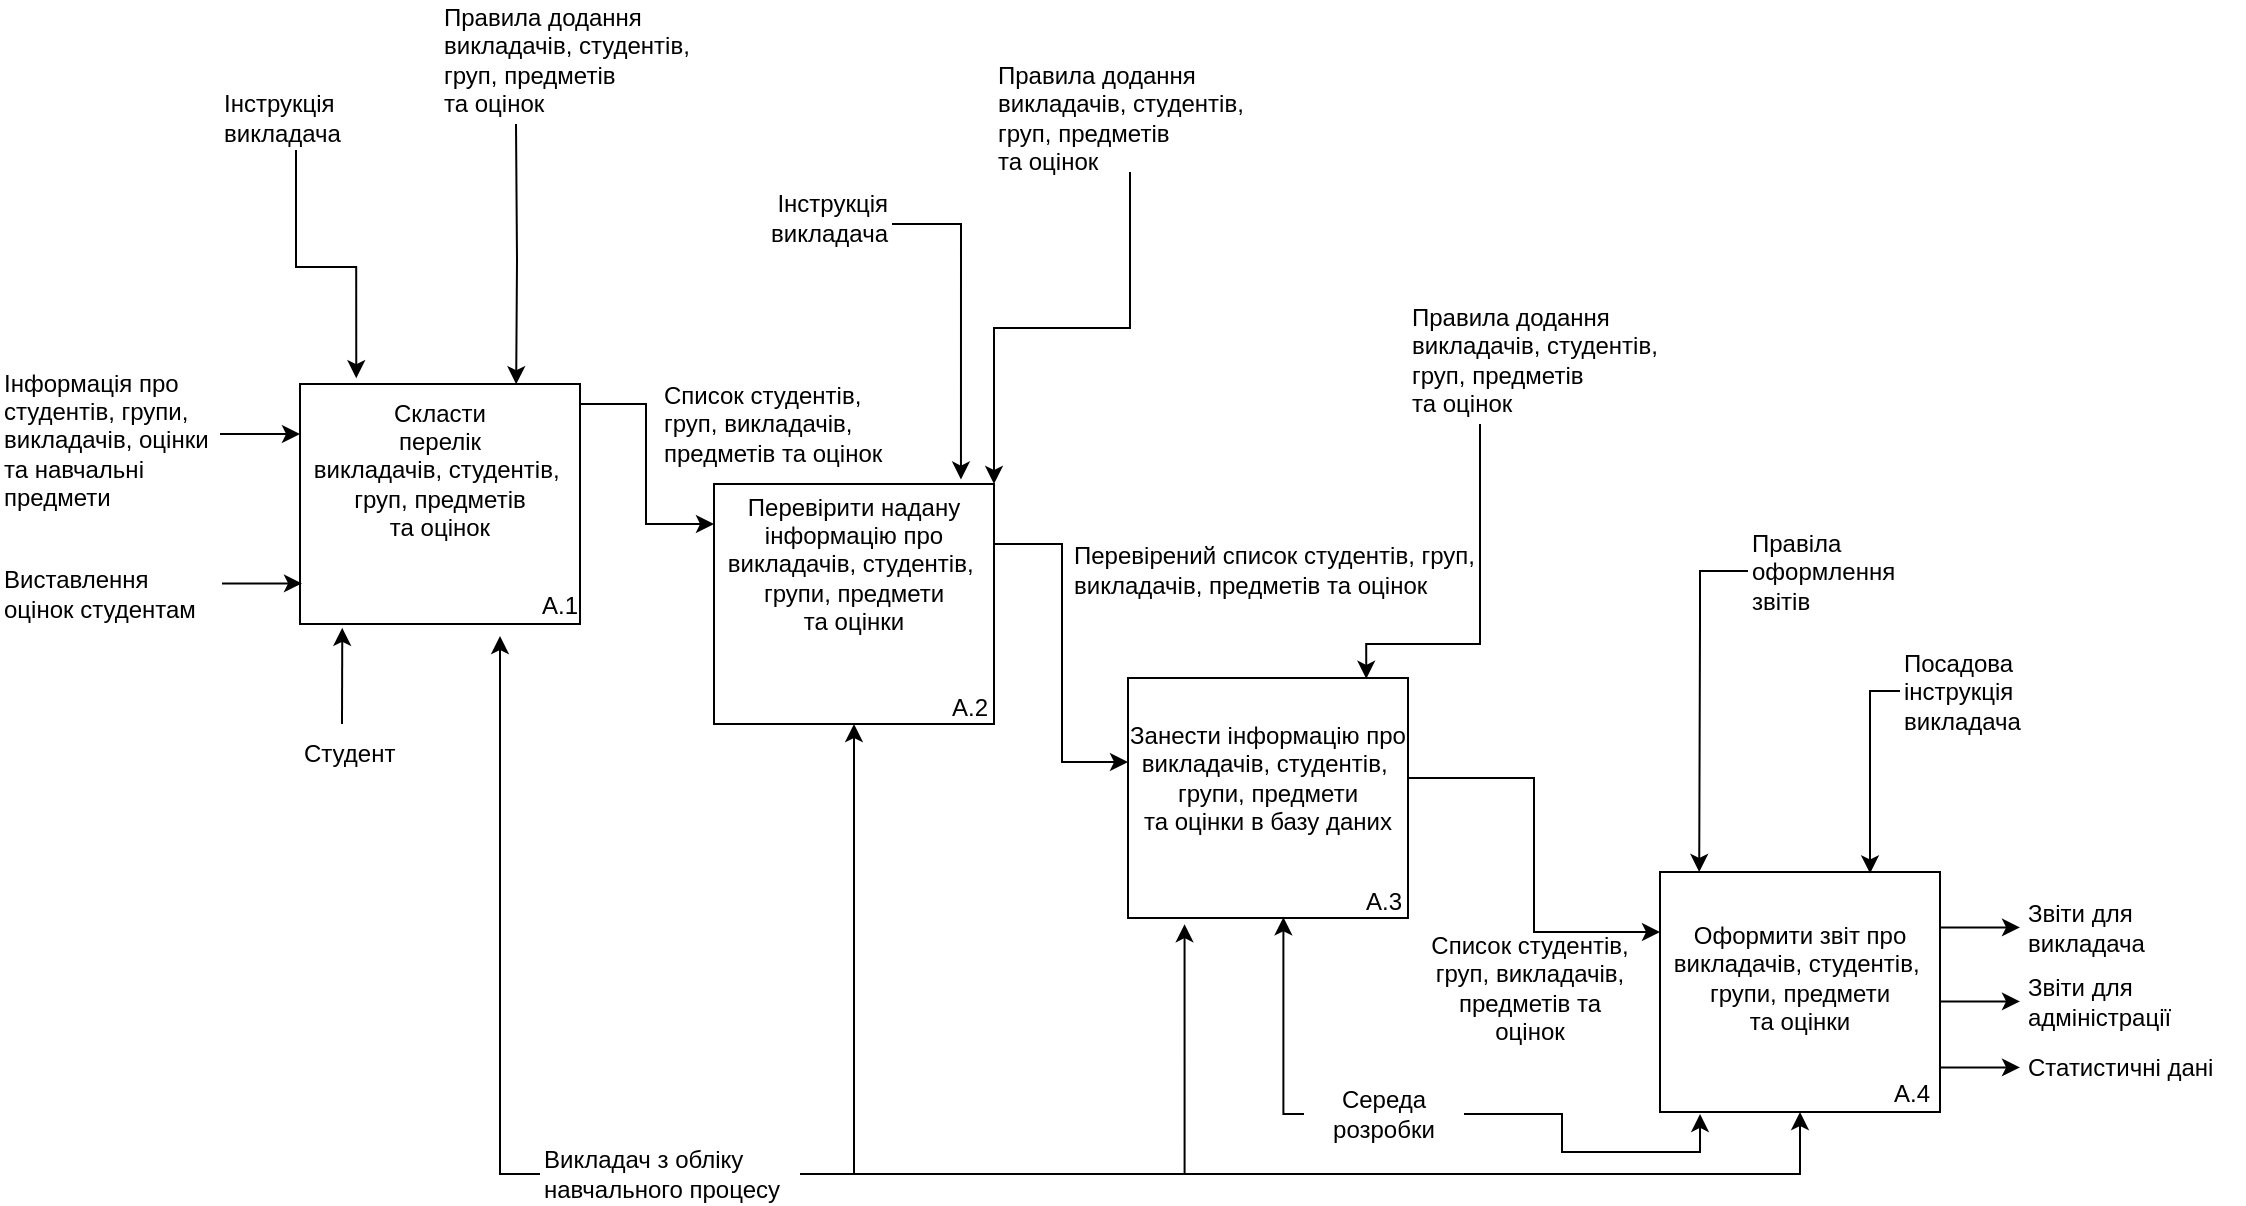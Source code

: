 <mxfile version="21.3.3" type="device">
  <diagram name="Сторінка-1" id="kl36Wdh-Y95LG7sr6SF0">
    <mxGraphModel dx="2123" dy="1446" grid="1" gridSize="10" guides="1" tooltips="1" connect="1" arrows="1" fold="1" page="1" pageScale="1" pageWidth="1169" pageHeight="827" math="0" shadow="0">
      <root>
        <mxCell id="0" />
        <mxCell id="1" parent="0" />
        <mxCell id="0Z3TNYrJnA42NZEzYTIk-2" value="" style="rounded=0;whiteSpace=wrap;html=1;" parent="1" vertex="1">
          <mxGeometry x="120" y="190" width="140" height="120" as="geometry" />
        </mxCell>
        <mxCell id="0Z3TNYrJnA42NZEzYTIk-3" value="A.1" style="text;html=1;strokeColor=none;fillColor=none;align=center;verticalAlign=middle;whiteSpace=wrap;rounded=0;" parent="1" vertex="1">
          <mxGeometry x="220" y="286" width="60" height="30" as="geometry" />
        </mxCell>
        <mxCell id="0Z3TNYrJnA42NZEzYTIk-33" style="edgeStyle=orthogonalEdgeStyle;rounded=0;orthogonalLoop=1;jettySize=auto;html=1;entryX=0;entryY=0.25;entryDx=0;entryDy=0;" parent="1" source="0Z3TNYrJnA42NZEzYTIk-4" target="0Z3TNYrJnA42NZEzYTIk-7" edge="1">
          <mxGeometry relative="1" as="geometry">
            <Array as="points">
              <mxPoint x="293" y="200" />
              <mxPoint x="293" y="260" />
            </Array>
          </mxGeometry>
        </mxCell>
        <mxCell id="0Z3TNYrJnA42NZEzYTIk-4" value="Cкласти&lt;br&gt;перелік&lt;br&gt;викладачів, студентів,&amp;nbsp;&lt;br&gt;груп, предметів&lt;br&gt;та оцінок" style="text;html=1;strokeColor=none;fillColor=none;align=center;verticalAlign=middle;whiteSpace=wrap;rounded=0;" parent="1" vertex="1">
          <mxGeometry x="120" y="195" width="140" height="75" as="geometry" />
        </mxCell>
        <mxCell id="0Z3TNYrJnA42NZEzYTIk-6" value="" style="rounded=0;whiteSpace=wrap;html=1;" parent="1" vertex="1">
          <mxGeometry x="327" y="240" width="140" height="120" as="geometry" />
        </mxCell>
        <mxCell id="0Z3TNYrJnA42NZEzYTIk-7" value="Перевірити надану інформацію про&lt;br&gt;викладачів, студентів,&amp;nbsp;&lt;br&gt;групи, предмети&lt;br&gt;та оцінки" style="text;html=1;strokeColor=none;fillColor=none;align=center;verticalAlign=middle;whiteSpace=wrap;rounded=0;" parent="1" vertex="1">
          <mxGeometry x="327" y="240" width="140" height="80" as="geometry" />
        </mxCell>
        <mxCell id="0Z3TNYrJnA42NZEzYTIk-8" value="A.2" style="text;html=1;strokeColor=none;fillColor=none;align=center;verticalAlign=middle;whiteSpace=wrap;rounded=0;" parent="1" vertex="1">
          <mxGeometry x="425" y="337" width="60" height="30" as="geometry" />
        </mxCell>
        <mxCell id="0Z3TNYrJnA42NZEzYTIk-9" value="" style="rounded=0;whiteSpace=wrap;html=1;" parent="1" vertex="1">
          <mxGeometry x="534" y="337" width="140" height="120" as="geometry" />
        </mxCell>
        <mxCell id="0Z3TNYrJnA42NZEzYTIk-45" style="edgeStyle=orthogonalEdgeStyle;rounded=0;orthogonalLoop=1;jettySize=auto;html=1;entryX=0;entryY=0.25;entryDx=0;entryDy=0;" parent="1" source="0Z3TNYrJnA42NZEzYTIk-10" target="0Z3TNYrJnA42NZEzYTIk-22" edge="1">
          <mxGeometry relative="1" as="geometry" />
        </mxCell>
        <mxCell id="0Z3TNYrJnA42NZEzYTIk-10" value="Занести інформацію про&lt;br&gt;викладачів, студентів,&amp;nbsp;&lt;br&gt;групи, предмети&lt;br&gt;та оцінки в базу даних" style="text;html=1;strokeColor=none;fillColor=none;align=center;verticalAlign=middle;whiteSpace=wrap;rounded=0;" parent="1" vertex="1">
          <mxGeometry x="534" y="337" width="140" height="100" as="geometry" />
        </mxCell>
        <mxCell id="0Z3TNYrJnA42NZEzYTIk-11" value="A.3" style="text;html=1;strokeColor=none;fillColor=none;align=center;verticalAlign=middle;whiteSpace=wrap;rounded=0;" parent="1" vertex="1">
          <mxGeometry x="632" y="434" width="60" height="30" as="geometry" />
        </mxCell>
        <mxCell id="0Z3TNYrJnA42NZEzYTIk-17" value="Список студентів, груп, викладачів, предметів та оцінок" style="text;html=1;strokeColor=none;fillColor=none;align=left;verticalAlign=middle;whiteSpace=wrap;rounded=0;" parent="1" vertex="1">
          <mxGeometry x="300" y="195" width="130" height="30" as="geometry" />
        </mxCell>
        <mxCell id="0Z3TNYrJnA42NZEzYTIk-18" value="" style="endArrow=classic;html=1;rounded=0;entryX=0;entryY=1;entryDx=0;entryDy=0;" parent="1" edge="1">
          <mxGeometry width="50" height="50" relative="1" as="geometry">
            <mxPoint x="80" y="215" as="sourcePoint" />
            <mxPoint x="120" y="215" as="targetPoint" />
          </mxGeometry>
        </mxCell>
        <mxCell id="0Z3TNYrJnA42NZEzYTIk-19" value="&lt;div style=&quot;font-size: 12px;&quot;&gt;Інформація про студентів, групи, викладачів, оцінки та навчальні предмети&lt;/div&gt;" style="text;strokeColor=none;fillColor=none;align=left;verticalAlign=middle;whiteSpace=wrap;rounded=0;shadow=0;fontStyle=0;html=1;fontSize=12;spacingTop=0;" parent="1" vertex="1">
          <mxGeometry x="-30" y="180" width="110" height="75" as="geometry" />
        </mxCell>
        <mxCell id="0Z3TNYrJnA42NZEzYTIk-20" value="" style="endArrow=classic;html=1;rounded=0;entryX=0;entryY=1;entryDx=0;entryDy=0;" parent="1" edge="1">
          <mxGeometry width="50" height="50" relative="1" as="geometry">
            <mxPoint x="81" y="289.69" as="sourcePoint" />
            <mxPoint x="121" y="289.69" as="targetPoint" />
          </mxGeometry>
        </mxCell>
        <mxCell id="0Z3TNYrJnA42NZEzYTIk-21" value="&lt;div style=&quot;font-size: 12px;&quot;&gt;Виставлення оцінок студентам&lt;/div&gt;" style="text;strokeColor=none;fillColor=none;align=left;verticalAlign=middle;whiteSpace=wrap;rounded=0;shadow=0;fontStyle=0;html=1;fontSize=12;spacingTop=0;" parent="1" vertex="1">
          <mxGeometry x="-30" y="280" width="110" height="30" as="geometry" />
        </mxCell>
        <mxCell id="0Z3TNYrJnA42NZEzYTIk-22" value="" style="rounded=0;whiteSpace=wrap;html=1;" parent="1" vertex="1">
          <mxGeometry x="800" y="434" width="140" height="120" as="geometry" />
        </mxCell>
        <mxCell id="0Z3TNYrJnA42NZEzYTIk-23" value="Оформити звіт про&lt;br&gt;викладачів, студентів,&amp;nbsp;&lt;br&gt;групи, предмети&lt;br&gt;та оцінки" style="text;html=1;strokeColor=none;fillColor=none;align=center;verticalAlign=middle;whiteSpace=wrap;rounded=0;" parent="1" vertex="1">
          <mxGeometry x="800" y="437" width="140" height="100" as="geometry" />
        </mxCell>
        <mxCell id="0Z3TNYrJnA42NZEzYTIk-24" value="A.4" style="text;html=1;strokeColor=none;fillColor=none;align=center;verticalAlign=middle;whiteSpace=wrap;rounded=0;" parent="1" vertex="1">
          <mxGeometry x="896" y="530" width="60" height="30" as="geometry" />
        </mxCell>
        <mxCell id="0Z3TNYrJnA42NZEzYTIk-25" style="edgeStyle=orthogonalEdgeStyle;rounded=0;orthogonalLoop=1;jettySize=auto;html=1;entryX=0;entryY=0.25;entryDx=0;entryDy=0;" parent="1" edge="1">
          <mxGeometry relative="1" as="geometry">
            <mxPoint x="467" y="310" as="sourcePoint" />
            <mxPoint x="534" y="379" as="targetPoint" />
            <Array as="points">
              <mxPoint x="467" y="270" />
              <mxPoint x="501" y="270" />
              <mxPoint x="501" y="379" />
            </Array>
          </mxGeometry>
        </mxCell>
        <mxCell id="0Z3TNYrJnA42NZEzYTIk-27" value="" style="endArrow=classic;html=1;rounded=0;entryX=0;entryY=1;entryDx=0;entryDy=0;" parent="1" edge="1">
          <mxGeometry width="50" height="50" relative="1" as="geometry">
            <mxPoint x="940" y="531.69" as="sourcePoint" />
            <mxPoint x="980" y="531.69" as="targetPoint" />
          </mxGeometry>
        </mxCell>
        <mxCell id="0Z3TNYrJnA42NZEzYTIk-28" value="&lt;div style=&quot;font-size: 12px;&quot;&gt;Статистичні дані&lt;/div&gt;" style="text;strokeColor=none;fillColor=none;align=left;verticalAlign=middle;whiteSpace=wrap;rounded=0;shadow=0;fontStyle=0;html=1;fontSize=12;spacingTop=0;" parent="1" vertex="1">
          <mxGeometry x="982" y="517" width="110" height="30" as="geometry" />
        </mxCell>
        <mxCell id="0Z3TNYrJnA42NZEzYTIk-29" value="" style="endArrow=classic;html=1;rounded=0;entryX=0;entryY=1;entryDx=0;entryDy=0;" parent="1" edge="1">
          <mxGeometry width="50" height="50" relative="1" as="geometry">
            <mxPoint x="940" y="461.69" as="sourcePoint" />
            <mxPoint x="980" y="461.69" as="targetPoint" />
          </mxGeometry>
        </mxCell>
        <mxCell id="0Z3TNYrJnA42NZEzYTIk-30" value="&lt;div style=&quot;font-size: 12px;&quot;&gt;Звіти для викладача&lt;/div&gt;" style="text;strokeColor=none;fillColor=none;align=left;verticalAlign=middle;whiteSpace=wrap;rounded=0;shadow=0;fontStyle=0;html=1;fontSize=12;spacingTop=0;" parent="1" vertex="1">
          <mxGeometry x="982" y="447" width="110" height="30" as="geometry" />
        </mxCell>
        <mxCell id="0Z3TNYrJnA42NZEzYTIk-60" style="edgeStyle=orthogonalEdgeStyle;rounded=0;orthogonalLoop=1;jettySize=auto;html=1;entryX=0.201;entryY=-0.024;entryDx=0;entryDy=0;entryPerimeter=0;" parent="1" source="0Z3TNYrJnA42NZEzYTIk-31" target="0Z3TNYrJnA42NZEzYTIk-2" edge="1">
          <mxGeometry relative="1" as="geometry" />
        </mxCell>
        <mxCell id="0Z3TNYrJnA42NZEzYTIk-31" value="&lt;div style=&quot;font-size: 12px;&quot;&gt;Інструкція&lt;/div&gt;&lt;div style=&quot;font-size: 12px;&quot;&gt;викладача&lt;/div&gt;" style="text;strokeColor=none;fillColor=none;align=left;verticalAlign=middle;whiteSpace=wrap;rounded=0;shadow=0;fontStyle=0;html=1;fontSize=12;spacingTop=0;" parent="1" vertex="1">
          <mxGeometry x="80" y="40" width="76" height="33" as="geometry" />
        </mxCell>
        <mxCell id="0Z3TNYrJnA42NZEzYTIk-34" value="&lt;div style=&quot;font-size: 12px;&quot;&gt;Студент&lt;/div&gt;" style="text;strokeColor=none;fillColor=none;align=left;verticalAlign=middle;whiteSpace=wrap;rounded=0;shadow=0;fontStyle=0;html=1;fontSize=12;spacingTop=0;" parent="1" vertex="1">
          <mxGeometry x="120" y="360" width="60" height="30" as="geometry" />
        </mxCell>
        <mxCell id="0Z3TNYrJnA42NZEzYTIk-35" value="" style="endArrow=classic;html=1;rounded=0;entryX=0.151;entryY=1.016;entryDx=0;entryDy=0;entryPerimeter=0;" parent="1" target="0Z3TNYrJnA42NZEzYTIk-2" edge="1">
          <mxGeometry width="50" height="50" relative="1" as="geometry">
            <mxPoint x="141" y="360" as="sourcePoint" />
            <mxPoint x="131" y="299.69" as="targetPoint" />
          </mxGeometry>
        </mxCell>
        <mxCell id="0Z3TNYrJnA42NZEzYTIk-37" style="edgeStyle=orthogonalEdgeStyle;rounded=0;orthogonalLoop=1;jettySize=auto;html=1;entryX=0;entryY=1;entryDx=0;entryDy=0;" parent="1" source="0Z3TNYrJnA42NZEzYTIk-36" target="0Z3TNYrJnA42NZEzYTIk-3" edge="1">
          <mxGeometry relative="1" as="geometry">
            <Array as="points">
              <mxPoint x="220" y="585" />
            </Array>
          </mxGeometry>
        </mxCell>
        <mxCell id="0Z3TNYrJnA42NZEzYTIk-38" style="edgeStyle=orthogonalEdgeStyle;rounded=0;orthogonalLoop=1;jettySize=auto;html=1;entryX=0.5;entryY=1;entryDx=0;entryDy=0;" parent="1" source="0Z3TNYrJnA42NZEzYTIk-36" target="0Z3TNYrJnA42NZEzYTIk-6" edge="1">
          <mxGeometry relative="1" as="geometry">
            <Array as="points">
              <mxPoint x="397" y="585" />
            </Array>
          </mxGeometry>
        </mxCell>
        <mxCell id="0Z3TNYrJnA42NZEzYTIk-39" style="edgeStyle=orthogonalEdgeStyle;rounded=0;orthogonalLoop=1;jettySize=auto;html=1;entryX=0.5;entryY=1;entryDx=0;entryDy=0;" parent="1" source="0Z3TNYrJnA42NZEzYTIk-36" target="0Z3TNYrJnA42NZEzYTIk-22" edge="1">
          <mxGeometry relative="1" as="geometry">
            <mxPoint x="820.0" y="560.0" as="targetPoint" />
          </mxGeometry>
        </mxCell>
        <mxCell id="0Z3TNYrJnA42NZEzYTIk-46" style="edgeStyle=orthogonalEdgeStyle;rounded=0;orthogonalLoop=1;jettySize=auto;html=1;entryX=0.202;entryY=1.026;entryDx=0;entryDy=0;entryPerimeter=0;" parent="1" source="0Z3TNYrJnA42NZEzYTIk-36" target="0Z3TNYrJnA42NZEzYTIk-9" edge="1">
          <mxGeometry relative="1" as="geometry" />
        </mxCell>
        <mxCell id="0Z3TNYrJnA42NZEzYTIk-36" value="&lt;font style=&quot;font-size: 12px;&quot;&gt;Викладач з обліку навчального процесу&lt;/font&gt;" style="text;strokeColor=none;fillColor=none;align=left;verticalAlign=middle;whiteSpace=wrap;rounded=0;shadow=0;fontStyle=0;html=1;fontSize=9;spacingTop=0;" parent="1" vertex="1">
          <mxGeometry x="240" y="570" width="130" height="30" as="geometry" />
        </mxCell>
        <mxCell id="0Z3TNYrJnA42NZEzYTIk-41" value="Перевірений список студентів, груп, викладачів, предметів та оцінок" style="text;html=1;strokeColor=none;fillColor=none;align=left;verticalAlign=middle;whiteSpace=wrap;rounded=0;" parent="1" vertex="1">
          <mxGeometry x="505" y="265" width="211" height="35" as="geometry" />
        </mxCell>
        <mxCell id="0Z3TNYrJnA42NZEzYTIk-43" value="Список студентів, груп, викладачів, предметів та оцінок" style="text;html=1;strokeColor=none;fillColor=none;align=center;verticalAlign=middle;whiteSpace=wrap;rounded=0;" parent="1" vertex="1">
          <mxGeometry x="680" y="477" width="110" height="30" as="geometry" />
        </mxCell>
        <mxCell id="0Z3TNYrJnA42NZEzYTIk-49" style="edgeStyle=orthogonalEdgeStyle;rounded=0;orthogonalLoop=1;jettySize=auto;html=1;entryX=0.555;entryY=0.997;entryDx=0;entryDy=0;entryPerimeter=0;" parent="1" source="0Z3TNYrJnA42NZEzYTIk-47" target="0Z3TNYrJnA42NZEzYTIk-9" edge="1">
          <mxGeometry relative="1" as="geometry">
            <Array as="points">
              <mxPoint x="612" y="555" />
            </Array>
          </mxGeometry>
        </mxCell>
        <mxCell id="0Z3TNYrJnA42NZEzYTIk-50" style="edgeStyle=orthogonalEdgeStyle;rounded=0;orthogonalLoop=1;jettySize=auto;html=1;entryX=0.143;entryY=1.008;entryDx=0;entryDy=0;entryPerimeter=0;" parent="1" source="0Z3TNYrJnA42NZEzYTIk-47" target="0Z3TNYrJnA42NZEzYTIk-22" edge="1">
          <mxGeometry relative="1" as="geometry" />
        </mxCell>
        <mxCell id="0Z3TNYrJnA42NZEzYTIk-47" value="Середа розробки" style="text;strokeColor=none;fillColor=none;align=center;verticalAlign=middle;whiteSpace=wrap;rounded=0;shadow=0;fontStyle=0;html=1;fontSize=12;spacingTop=0;" parent="1" vertex="1">
          <mxGeometry x="622" y="540" width="80" height="30" as="geometry" />
        </mxCell>
        <mxCell id="0Z3TNYrJnA42NZEzYTIk-52" style="edgeStyle=orthogonalEdgeStyle;rounded=0;orthogonalLoop=1;jettySize=auto;html=1;entryX=0.757;entryY=-0.023;entryDx=0;entryDy=0;entryPerimeter=0;" parent="1" source="0Z3TNYrJnA42NZEzYTIk-51" target="0Z3TNYrJnA42NZEzYTIk-23" edge="1">
          <mxGeometry relative="1" as="geometry">
            <mxPoint x="920" y="439" as="targetPoint" />
            <Array as="points">
              <mxPoint x="905" y="344" />
              <mxPoint x="905" y="435" />
            </Array>
          </mxGeometry>
        </mxCell>
        <mxCell id="0Z3TNYrJnA42NZEzYTIk-51" value="&lt;div style=&quot;font-size: 12px;&quot;&gt;Посадова&lt;/div&gt;&lt;div style=&quot;font-size: 12px;&quot;&gt;інструкція&lt;/div&gt;&lt;div style=&quot;font-size: 12px;&quot;&gt;викладача&lt;/div&gt;" style="text;strokeColor=none;fillColor=none;align=left;verticalAlign=middle;whiteSpace=wrap;rounded=0;shadow=0;fontStyle=0;html=1;fontSize=12;spacingTop=0;" parent="1" vertex="1">
          <mxGeometry x="920" y="327" width="76" height="33" as="geometry" />
        </mxCell>
        <mxCell id="0Z3TNYrJnA42NZEzYTIk-54" style="edgeStyle=orthogonalEdgeStyle;rounded=0;orthogonalLoop=1;jettySize=auto;html=1;entryX=0.14;entryY=-0.03;entryDx=0;entryDy=0;entryPerimeter=0;" parent="1" source="0Z3TNYrJnA42NZEzYTIk-53" target="0Z3TNYrJnA42NZEzYTIk-23" edge="1">
          <mxGeometry relative="1" as="geometry">
            <Array as="points">
              <mxPoint x="820" y="284" />
              <mxPoint x="820" y="310" />
              <mxPoint x="820" y="310" />
            </Array>
          </mxGeometry>
        </mxCell>
        <mxCell id="0Z3TNYrJnA42NZEzYTIk-53" value="&lt;div style=&quot;font-size: 12px;&quot;&gt;Правіла оформлення&lt;/div&gt;&lt;div style=&quot;font-size: 12px;&quot;&gt;звітів&amp;nbsp;&lt;/div&gt;" style="text;strokeColor=none;fillColor=none;align=left;verticalAlign=middle;whiteSpace=wrap;rounded=0;shadow=0;fontStyle=0;html=1;fontSize=12;spacingTop=0;" parent="1" vertex="1">
          <mxGeometry x="844" y="267" width="76" height="33" as="geometry" />
        </mxCell>
        <mxCell id="0Z3TNYrJnA42NZEzYTIk-57" style="edgeStyle=orthogonalEdgeStyle;rounded=0;orthogonalLoop=1;jettySize=auto;html=1;entryX=0.882;entryY=-0.028;entryDx=0;entryDy=0;entryPerimeter=0;" parent="1" source="0Z3TNYrJnA42NZEzYTIk-55" target="0Z3TNYrJnA42NZEzYTIk-7" edge="1">
          <mxGeometry relative="1" as="geometry">
            <Array as="points">
              <mxPoint x="451" y="110" />
            </Array>
          </mxGeometry>
        </mxCell>
        <mxCell id="0Z3TNYrJnA42NZEzYTIk-55" value="&lt;div style=&quot;font-size: 12px;&quot;&gt;Інструкція&lt;/div&gt;&lt;div style=&quot;font-size: 12px;&quot;&gt;викладача&lt;/div&gt;" style="text;strokeColor=none;fillColor=none;align=right;verticalAlign=middle;whiteSpace=wrap;rounded=0;shadow=0;fontStyle=0;html=1;fontSize=12;spacingTop=0;" parent="1" vertex="1">
          <mxGeometry x="340" y="90" width="76" height="33" as="geometry" />
        </mxCell>
        <mxCell id="0Z3TNYrJnA42NZEzYTIk-61" style="edgeStyle=orthogonalEdgeStyle;rounded=0;orthogonalLoop=1;jettySize=auto;html=1;entryX=0.772;entryY=-0.065;entryDx=0;entryDy=0;entryPerimeter=0;" parent="1" target="0Z3TNYrJnA42NZEzYTIk-4" edge="1">
          <mxGeometry relative="1" as="geometry">
            <mxPoint x="228" y="60" as="sourcePoint" />
          </mxGeometry>
        </mxCell>
        <mxCell id="0Z3TNYrJnA42NZEzYTIk-58" value="&lt;div style=&quot;font-size: 12px;&quot;&gt;Правила додання&amp;nbsp;&lt;/div&gt;викладачів, студентів,&amp;nbsp;&lt;br style=&quot;border-color: var(--border-color); text-align: center;&quot;&gt;&lt;span style=&quot;text-align: center;&quot;&gt;груп, предметів&lt;/span&gt;&lt;br style=&quot;border-color: var(--border-color); text-align: center;&quot;&gt;&lt;span style=&quot;text-align: center;&quot;&gt;та оцінок&lt;/span&gt;" style="text;strokeColor=none;fillColor=none;align=left;verticalAlign=middle;whiteSpace=wrap;rounded=0;shadow=0;fontStyle=0;html=1;fontSize=12;spacingTop=0;" parent="1" vertex="1">
          <mxGeometry x="190" width="170" height="55" as="geometry" />
        </mxCell>
        <mxCell id="0Z3TNYrJnA42NZEzYTIk-63" style="edgeStyle=orthogonalEdgeStyle;rounded=0;orthogonalLoop=1;jettySize=auto;html=1;entryX=0.851;entryY=0.004;entryDx=0;entryDy=0;entryPerimeter=0;" parent="1" target="0Z3TNYrJnA42NZEzYTIk-10" edge="1">
          <mxGeometry relative="1" as="geometry">
            <mxPoint x="710" y="210" as="sourcePoint" />
            <Array as="points">
              <mxPoint x="710" y="320" />
              <mxPoint x="653" y="320" />
            </Array>
          </mxGeometry>
        </mxCell>
        <mxCell id="0Z3TNYrJnA42NZEzYTIk-65" value="&lt;div style=&quot;font-size: 12px;&quot;&gt;Правила додання&amp;nbsp;&lt;/div&gt;викладачів, студентів,&amp;nbsp;&lt;br style=&quot;border-color: var(--border-color); text-align: center;&quot;&gt;&lt;span style=&quot;text-align: center;&quot;&gt;груп, предметів&lt;/span&gt;&lt;br style=&quot;border-color: var(--border-color); text-align: center;&quot;&gt;&lt;span style=&quot;text-align: center;&quot;&gt;та оцінок&lt;/span&gt;" style="text;strokeColor=none;fillColor=none;align=left;verticalAlign=middle;whiteSpace=wrap;rounded=0;shadow=0;fontStyle=0;html=1;fontSize=12;spacingTop=0;" parent="1" vertex="1">
          <mxGeometry x="674" y="150" width="136" height="55" as="geometry" />
        </mxCell>
        <mxCell id="0Z3TNYrJnA42NZEzYTIk-67" style="edgeStyle=orthogonalEdgeStyle;rounded=0;orthogonalLoop=1;jettySize=auto;html=1;entryX=1;entryY=0;entryDx=0;entryDy=0;" parent="1" source="0Z3TNYrJnA42NZEzYTIk-66" target="0Z3TNYrJnA42NZEzYTIk-7" edge="1">
          <mxGeometry relative="1" as="geometry" />
        </mxCell>
        <mxCell id="0Z3TNYrJnA42NZEzYTIk-66" value="&lt;div style=&quot;font-size: 12px;&quot;&gt;Правила додання&amp;nbsp;&lt;/div&gt;викладачів, студентів,&amp;nbsp;&lt;br style=&quot;border-color: var(--border-color); text-align: center;&quot;&gt;&lt;span style=&quot;text-align: center;&quot;&gt;груп, предметів&lt;/span&gt;&lt;br style=&quot;border-color: var(--border-color); text-align: center;&quot;&gt;&lt;span style=&quot;text-align: center;&quot;&gt;та оцінок&lt;/span&gt;" style="text;strokeColor=none;fillColor=none;align=left;verticalAlign=middle;whiteSpace=wrap;rounded=0;shadow=0;fontStyle=0;html=1;fontSize=12;spacingTop=0;" parent="1" vertex="1">
          <mxGeometry x="467" y="29" width="136" height="55" as="geometry" />
        </mxCell>
        <mxCell id="7nkUoFVn7O0FeUKu1nBj-1" value="" style="endArrow=classic;html=1;rounded=0;entryX=0;entryY=1;entryDx=0;entryDy=0;" parent="1" edge="1">
          <mxGeometry width="50" height="50" relative="1" as="geometry">
            <mxPoint x="940" y="498.69" as="sourcePoint" />
            <mxPoint x="980" y="498.69" as="targetPoint" />
          </mxGeometry>
        </mxCell>
        <mxCell id="7nkUoFVn7O0FeUKu1nBj-2" value="&lt;div style=&quot;font-size: 12px;&quot;&gt;Звіти для адміністрації&lt;/div&gt;" style="text;strokeColor=none;fillColor=none;align=left;verticalAlign=middle;whiteSpace=wrap;rounded=0;shadow=0;fontStyle=0;html=1;fontSize=12;spacingTop=0;" parent="1" vertex="1">
          <mxGeometry x="982" y="484" width="110" height="30" as="geometry" />
        </mxCell>
      </root>
    </mxGraphModel>
  </diagram>
</mxfile>
